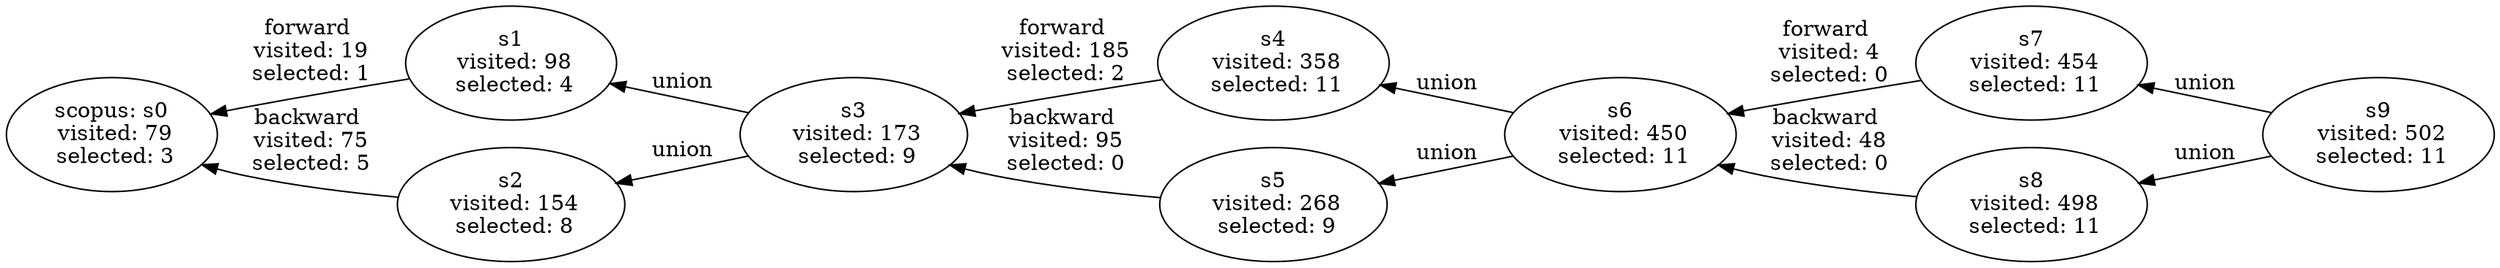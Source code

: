digraph G {
  rankdir="RL";

  s9 [label="s9\n visited: 502\n selected: 11"];
  s9 -> s7 [label="union"];
  s9 -> s8 [label="union"];

  s7 [label="s7\n visited: 454\n selected: 11"];
  s7 -> s6 [label="forward\n visited: 4\n selected: 0"];

  s8 [label="s8\n visited: 498\n selected: 11"];
  s8 -> s6 [label="backward\n visited: 48\n selected: 0"];

  s6 [label="s6\n visited: 450\n selected: 11"];
  s6 -> s4 [label="union"];
  s6 -> s5 [label="union"];

  s4 [label="s4\n visited: 358\n selected: 11"];
  s4 -> s3 [label="forward\n visited: 185\n selected: 2"];

  s5 [label="s5\n visited: 268\n selected: 9"];
  s5 -> s3 [label="backward\n visited: 95\n selected: 0"];

  s3 [label="s3\n visited: 173\n selected: 9"];
  s3 -> s1 [label="union"];
  s3 -> s2 [label="union"];

  s1 [label="s1\n visited: 98\n selected: 4"];
  s1 -> scopus: s0 [label="forward\n visited: 19\n selected: 1"];

  s2 [label="s2\n visited: 154\n selected: 8"];
  s2 -> scopus: s0 [label="backward\n visited: 75\n selected: 5"];

  scopus: s0 [label="scopus: s0\n visited: 79\n selected: 3"];

}